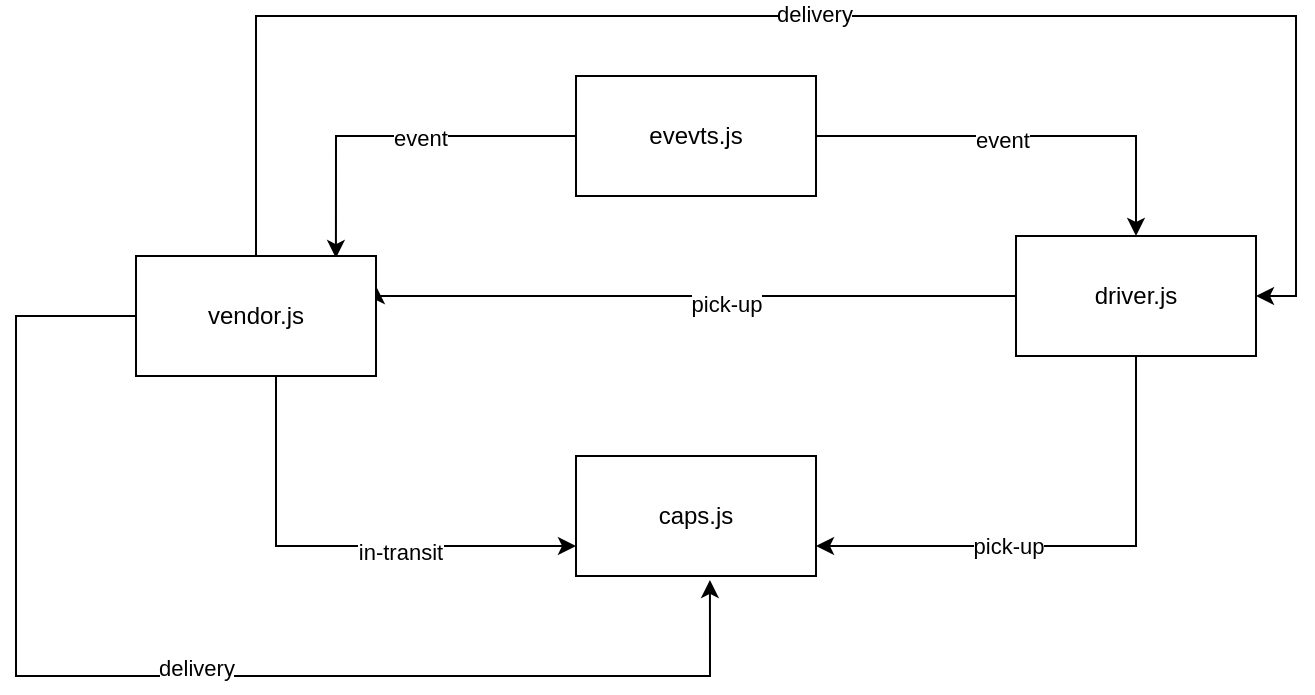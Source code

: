 <mxfile version="14.7.2" type="github">
  <diagram id="ub0cie2rPjPyGJ3-68My" name="Page-1">
    <mxGraphModel dx="1422" dy="762" grid="1" gridSize="10" guides="1" tooltips="1" connect="1" arrows="1" fold="1" page="1" pageScale="1" pageWidth="850" pageHeight="1100" math="0" shadow="0">
      <root>
        <mxCell id="0" />
        <mxCell id="1" parent="0" />
        <mxCell id="OsNuoUtoCBM14_zCKdjc-5" style="edgeStyle=orthogonalEdgeStyle;rounded=0;orthogonalLoop=1;jettySize=auto;html=1;exitX=1;exitY=0.5;exitDx=0;exitDy=0;entryX=0.5;entryY=0;entryDx=0;entryDy=0;" edge="1" parent="1" source="OsNuoUtoCBM14_zCKdjc-1" target="OsNuoUtoCBM14_zCKdjc-3">
          <mxGeometry relative="1" as="geometry">
            <mxPoint x="480" y="90" as="targetPoint" />
          </mxGeometry>
        </mxCell>
        <mxCell id="OsNuoUtoCBM14_zCKdjc-18" value="event" style="edgeLabel;html=1;align=center;verticalAlign=middle;resizable=0;points=[];" vertex="1" connectable="0" parent="OsNuoUtoCBM14_zCKdjc-5">
          <mxGeometry x="-0.114" y="-2" relative="1" as="geometry">
            <mxPoint as="offset" />
          </mxGeometry>
        </mxCell>
        <mxCell id="OsNuoUtoCBM14_zCKdjc-17" style="edgeStyle=orthogonalEdgeStyle;rounded=0;orthogonalLoop=1;jettySize=auto;html=1;entryX=0.833;entryY=0.017;entryDx=0;entryDy=0;entryPerimeter=0;" edge="1" parent="1" source="OsNuoUtoCBM14_zCKdjc-1" target="OsNuoUtoCBM14_zCKdjc-4">
          <mxGeometry relative="1" as="geometry" />
        </mxCell>
        <mxCell id="OsNuoUtoCBM14_zCKdjc-19" value="event" style="edgeLabel;html=1;align=center;verticalAlign=middle;resizable=0;points=[];" vertex="1" connectable="0" parent="OsNuoUtoCBM14_zCKdjc-17">
          <mxGeometry x="-0.138" y="1" relative="1" as="geometry">
            <mxPoint as="offset" />
          </mxGeometry>
        </mxCell>
        <mxCell id="OsNuoUtoCBM14_zCKdjc-1" value="evevts.js" style="rounded=0;whiteSpace=wrap;html=1;" vertex="1" parent="1">
          <mxGeometry x="350" y="60" width="120" height="60" as="geometry" />
        </mxCell>
        <mxCell id="OsNuoUtoCBM14_zCKdjc-2" value="caps.js" style="rounded=0;whiteSpace=wrap;html=1;" vertex="1" parent="1">
          <mxGeometry x="350" y="250" width="120" height="60" as="geometry" />
        </mxCell>
        <mxCell id="OsNuoUtoCBM14_zCKdjc-6" style="edgeStyle=orthogonalEdgeStyle;rounded=0;orthogonalLoop=1;jettySize=auto;html=1;entryX=1;entryY=0.75;entryDx=0;entryDy=0;" edge="1" parent="1" source="OsNuoUtoCBM14_zCKdjc-3" target="OsNuoUtoCBM14_zCKdjc-2">
          <mxGeometry relative="1" as="geometry">
            <Array as="points">
              <mxPoint x="630" y="295" />
            </Array>
          </mxGeometry>
        </mxCell>
        <mxCell id="OsNuoUtoCBM14_zCKdjc-9" value="pick-up" style="edgeLabel;html=1;align=center;verticalAlign=middle;resizable=0;points=[];" vertex="1" connectable="0" parent="OsNuoUtoCBM14_zCKdjc-6">
          <mxGeometry x="0.247" relative="1" as="geometry">
            <mxPoint as="offset" />
          </mxGeometry>
        </mxCell>
        <mxCell id="OsNuoUtoCBM14_zCKdjc-7" style="edgeStyle=orthogonalEdgeStyle;rounded=0;orthogonalLoop=1;jettySize=auto;html=1;entryX=1;entryY=0.25;entryDx=0;entryDy=0;" edge="1" parent="1" source="OsNuoUtoCBM14_zCKdjc-3" target="OsNuoUtoCBM14_zCKdjc-4">
          <mxGeometry relative="1" as="geometry">
            <Array as="points">
              <mxPoint x="250" y="170" />
            </Array>
          </mxGeometry>
        </mxCell>
        <mxCell id="OsNuoUtoCBM14_zCKdjc-8" value="pick-up" style="edgeLabel;html=1;align=center;verticalAlign=middle;resizable=0;points=[];" vertex="1" connectable="0" parent="OsNuoUtoCBM14_zCKdjc-7">
          <mxGeometry x="-0.108" y="4" relative="1" as="geometry">
            <mxPoint as="offset" />
          </mxGeometry>
        </mxCell>
        <mxCell id="OsNuoUtoCBM14_zCKdjc-3" value="driver.js" style="rounded=0;whiteSpace=wrap;html=1;" vertex="1" parent="1">
          <mxGeometry x="570" y="140" width="120" height="60" as="geometry" />
        </mxCell>
        <mxCell id="OsNuoUtoCBM14_zCKdjc-13" style="edgeStyle=orthogonalEdgeStyle;rounded=0;orthogonalLoop=1;jettySize=auto;html=1;entryX=0.558;entryY=1.033;entryDx=0;entryDy=0;entryPerimeter=0;" edge="1" parent="1" source="OsNuoUtoCBM14_zCKdjc-4" target="OsNuoUtoCBM14_zCKdjc-2">
          <mxGeometry relative="1" as="geometry">
            <Array as="points">
              <mxPoint x="70" y="180" />
              <mxPoint x="70" y="360" />
              <mxPoint x="417" y="360" />
            </Array>
          </mxGeometry>
        </mxCell>
        <mxCell id="OsNuoUtoCBM14_zCKdjc-14" value="delivery" style="edgeLabel;html=1;align=center;verticalAlign=middle;resizable=0;points=[];" vertex="1" connectable="0" parent="OsNuoUtoCBM14_zCKdjc-13">
          <mxGeometry x="0.039" y="4" relative="1" as="geometry">
            <mxPoint as="offset" />
          </mxGeometry>
        </mxCell>
        <mxCell id="OsNuoUtoCBM14_zCKdjc-15" style="edgeStyle=orthogonalEdgeStyle;rounded=0;orthogonalLoop=1;jettySize=auto;html=1;entryX=1;entryY=0.5;entryDx=0;entryDy=0;" edge="1" parent="1" source="OsNuoUtoCBM14_zCKdjc-4" target="OsNuoUtoCBM14_zCKdjc-3">
          <mxGeometry relative="1" as="geometry">
            <Array as="points">
              <mxPoint x="190" y="30" />
              <mxPoint x="710" y="30" />
              <mxPoint x="710" y="170" />
            </Array>
          </mxGeometry>
        </mxCell>
        <mxCell id="OsNuoUtoCBM14_zCKdjc-16" value="delivery" style="edgeLabel;html=1;align=center;verticalAlign=middle;resizable=0;points=[];" vertex="1" connectable="0" parent="OsNuoUtoCBM14_zCKdjc-15">
          <mxGeometry x="-0.003" y="1" relative="1" as="geometry">
            <mxPoint as="offset" />
          </mxGeometry>
        </mxCell>
        <mxCell id="OsNuoUtoCBM14_zCKdjc-20" style="edgeStyle=orthogonalEdgeStyle;rounded=0;orthogonalLoop=1;jettySize=auto;html=1;entryX=0;entryY=0.75;entryDx=0;entryDy=0;" edge="1" parent="1" source="OsNuoUtoCBM14_zCKdjc-4" target="OsNuoUtoCBM14_zCKdjc-2">
          <mxGeometry relative="1" as="geometry">
            <Array as="points">
              <mxPoint x="200" y="295" />
            </Array>
          </mxGeometry>
        </mxCell>
        <mxCell id="OsNuoUtoCBM14_zCKdjc-21" value="in-transit" style="edgeLabel;html=1;align=center;verticalAlign=middle;resizable=0;points=[];" vertex="1" connectable="0" parent="OsNuoUtoCBM14_zCKdjc-20">
          <mxGeometry x="0.251" y="-3" relative="1" as="geometry">
            <mxPoint as="offset" />
          </mxGeometry>
        </mxCell>
        <mxCell id="OsNuoUtoCBM14_zCKdjc-4" value="vendor.js" style="rounded=0;whiteSpace=wrap;html=1;" vertex="1" parent="1">
          <mxGeometry x="130" y="150" width="120" height="60" as="geometry" />
        </mxCell>
      </root>
    </mxGraphModel>
  </diagram>
</mxfile>
